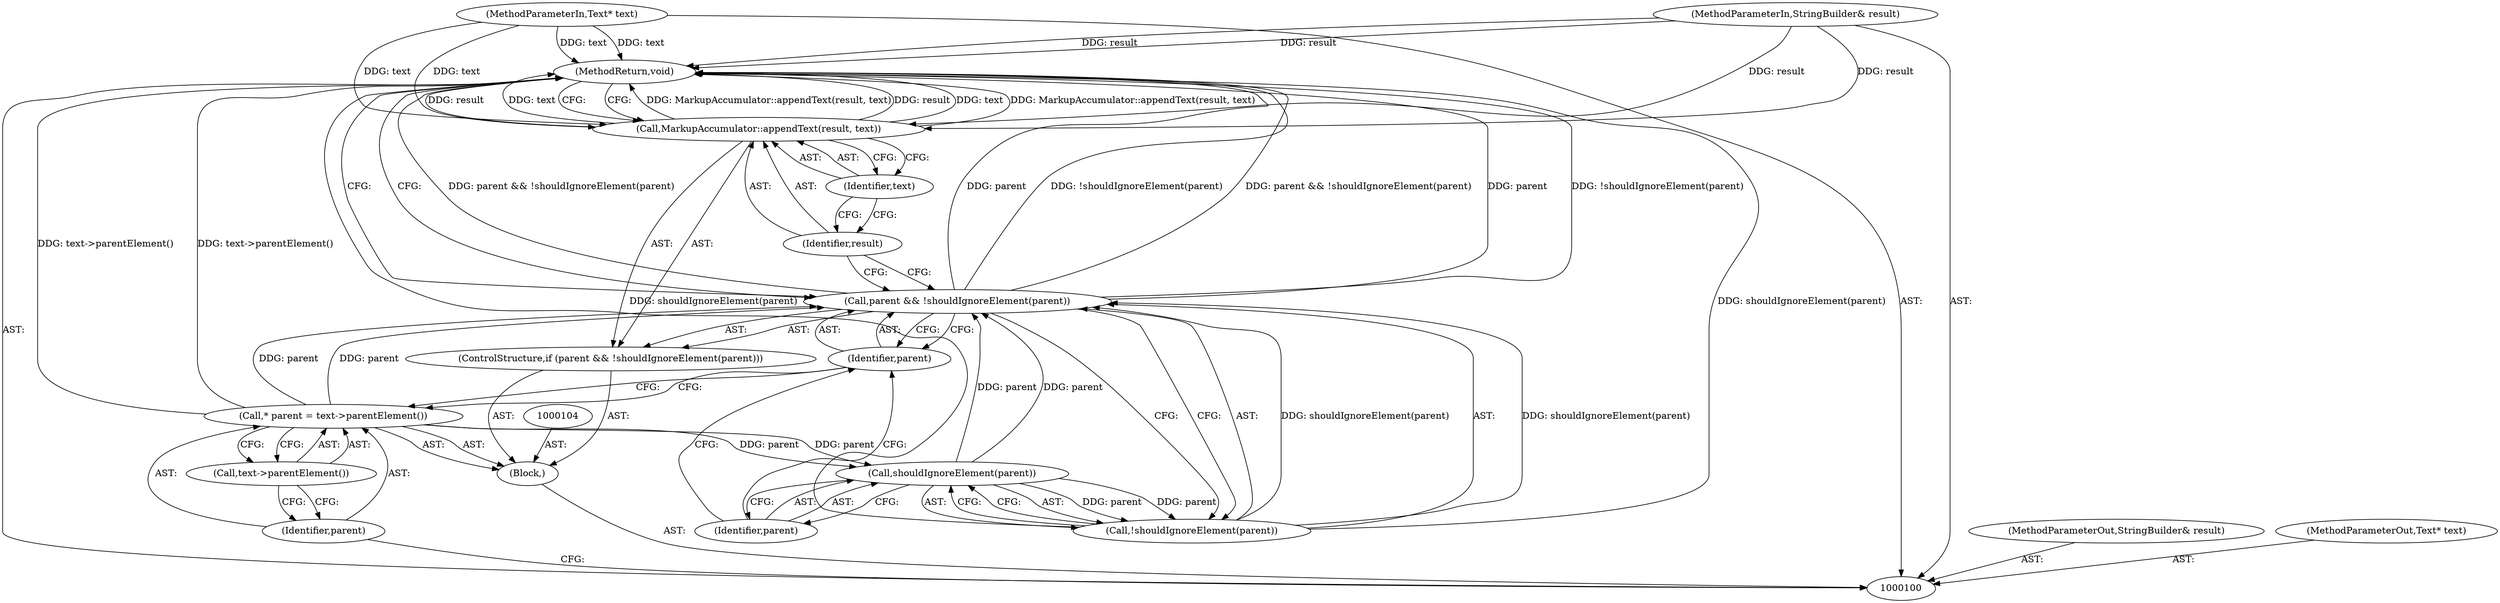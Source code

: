 digraph "1_Chrome_7f0126ff011142c8619b10a6e64d04d1745c503a_6" {
"1000117" [label="(MethodReturn,void)"];
"1000101" [label="(MethodParameterIn,StringBuilder& result)"];
"1000149" [label="(MethodParameterOut,StringBuilder& result)"];
"1000102" [label="(MethodParameterIn,Text* text)"];
"1000150" [label="(MethodParameterOut,Text* text)"];
"1000103" [label="(Block,)"];
"1000105" [label="(Call,* parent = text->parentElement())"];
"1000106" [label="(Identifier,parent)"];
"1000107" [label="(Call,text->parentElement())"];
"1000111" [label="(Call,!shouldIgnoreElement(parent))"];
"1000112" [label="(Call,shouldIgnoreElement(parent))"];
"1000113" [label="(Identifier,parent)"];
"1000108" [label="(ControlStructure,if (parent && !shouldIgnoreElement(parent)))"];
"1000109" [label="(Call,parent && !shouldIgnoreElement(parent))"];
"1000110" [label="(Identifier,parent)"];
"1000115" [label="(Identifier,result)"];
"1000116" [label="(Identifier,text)"];
"1000114" [label="(Call,MarkupAccumulator::appendText(result, text))"];
"1000117" -> "1000100"  [label="AST: "];
"1000117" -> "1000114"  [label="CFG: "];
"1000117" -> "1000109"  [label="CFG: "];
"1000105" -> "1000117"  [label="DDG: text->parentElement()"];
"1000114" -> "1000117"  [label="DDG: MarkupAccumulator::appendText(result, text)"];
"1000114" -> "1000117"  [label="DDG: result"];
"1000114" -> "1000117"  [label="DDG: text"];
"1000109" -> "1000117"  [label="DDG: parent && !shouldIgnoreElement(parent)"];
"1000109" -> "1000117"  [label="DDG: parent"];
"1000109" -> "1000117"  [label="DDG: !shouldIgnoreElement(parent)"];
"1000102" -> "1000117"  [label="DDG: text"];
"1000111" -> "1000117"  [label="DDG: shouldIgnoreElement(parent)"];
"1000101" -> "1000117"  [label="DDG: result"];
"1000101" -> "1000100"  [label="AST: "];
"1000101" -> "1000117"  [label="DDG: result"];
"1000101" -> "1000114"  [label="DDG: result"];
"1000149" -> "1000100"  [label="AST: "];
"1000102" -> "1000100"  [label="AST: "];
"1000102" -> "1000117"  [label="DDG: text"];
"1000102" -> "1000114"  [label="DDG: text"];
"1000150" -> "1000100"  [label="AST: "];
"1000103" -> "1000100"  [label="AST: "];
"1000104" -> "1000103"  [label="AST: "];
"1000105" -> "1000103"  [label="AST: "];
"1000108" -> "1000103"  [label="AST: "];
"1000105" -> "1000103"  [label="AST: "];
"1000105" -> "1000107"  [label="CFG: "];
"1000106" -> "1000105"  [label="AST: "];
"1000107" -> "1000105"  [label="AST: "];
"1000110" -> "1000105"  [label="CFG: "];
"1000105" -> "1000117"  [label="DDG: text->parentElement()"];
"1000105" -> "1000109"  [label="DDG: parent"];
"1000105" -> "1000112"  [label="DDG: parent"];
"1000106" -> "1000105"  [label="AST: "];
"1000106" -> "1000100"  [label="CFG: "];
"1000107" -> "1000106"  [label="CFG: "];
"1000107" -> "1000105"  [label="AST: "];
"1000107" -> "1000106"  [label="CFG: "];
"1000105" -> "1000107"  [label="CFG: "];
"1000111" -> "1000109"  [label="AST: "];
"1000111" -> "1000112"  [label="CFG: "];
"1000112" -> "1000111"  [label="AST: "];
"1000109" -> "1000111"  [label="CFG: "];
"1000111" -> "1000117"  [label="DDG: shouldIgnoreElement(parent)"];
"1000111" -> "1000109"  [label="DDG: shouldIgnoreElement(parent)"];
"1000112" -> "1000111"  [label="DDG: parent"];
"1000112" -> "1000111"  [label="AST: "];
"1000112" -> "1000113"  [label="CFG: "];
"1000113" -> "1000112"  [label="AST: "];
"1000111" -> "1000112"  [label="CFG: "];
"1000112" -> "1000109"  [label="DDG: parent"];
"1000112" -> "1000111"  [label="DDG: parent"];
"1000105" -> "1000112"  [label="DDG: parent"];
"1000113" -> "1000112"  [label="AST: "];
"1000113" -> "1000110"  [label="CFG: "];
"1000112" -> "1000113"  [label="CFG: "];
"1000108" -> "1000103"  [label="AST: "];
"1000109" -> "1000108"  [label="AST: "];
"1000114" -> "1000108"  [label="AST: "];
"1000109" -> "1000108"  [label="AST: "];
"1000109" -> "1000110"  [label="CFG: "];
"1000109" -> "1000111"  [label="CFG: "];
"1000110" -> "1000109"  [label="AST: "];
"1000111" -> "1000109"  [label="AST: "];
"1000115" -> "1000109"  [label="CFG: "];
"1000117" -> "1000109"  [label="CFG: "];
"1000109" -> "1000117"  [label="DDG: parent && !shouldIgnoreElement(parent)"];
"1000109" -> "1000117"  [label="DDG: parent"];
"1000109" -> "1000117"  [label="DDG: !shouldIgnoreElement(parent)"];
"1000112" -> "1000109"  [label="DDG: parent"];
"1000105" -> "1000109"  [label="DDG: parent"];
"1000111" -> "1000109"  [label="DDG: shouldIgnoreElement(parent)"];
"1000110" -> "1000109"  [label="AST: "];
"1000110" -> "1000105"  [label="CFG: "];
"1000113" -> "1000110"  [label="CFG: "];
"1000109" -> "1000110"  [label="CFG: "];
"1000115" -> "1000114"  [label="AST: "];
"1000115" -> "1000109"  [label="CFG: "];
"1000116" -> "1000115"  [label="CFG: "];
"1000116" -> "1000114"  [label="AST: "];
"1000116" -> "1000115"  [label="CFG: "];
"1000114" -> "1000116"  [label="CFG: "];
"1000114" -> "1000108"  [label="AST: "];
"1000114" -> "1000116"  [label="CFG: "];
"1000115" -> "1000114"  [label="AST: "];
"1000116" -> "1000114"  [label="AST: "];
"1000117" -> "1000114"  [label="CFG: "];
"1000114" -> "1000117"  [label="DDG: MarkupAccumulator::appendText(result, text)"];
"1000114" -> "1000117"  [label="DDG: result"];
"1000114" -> "1000117"  [label="DDG: text"];
"1000101" -> "1000114"  [label="DDG: result"];
"1000102" -> "1000114"  [label="DDG: text"];
}
